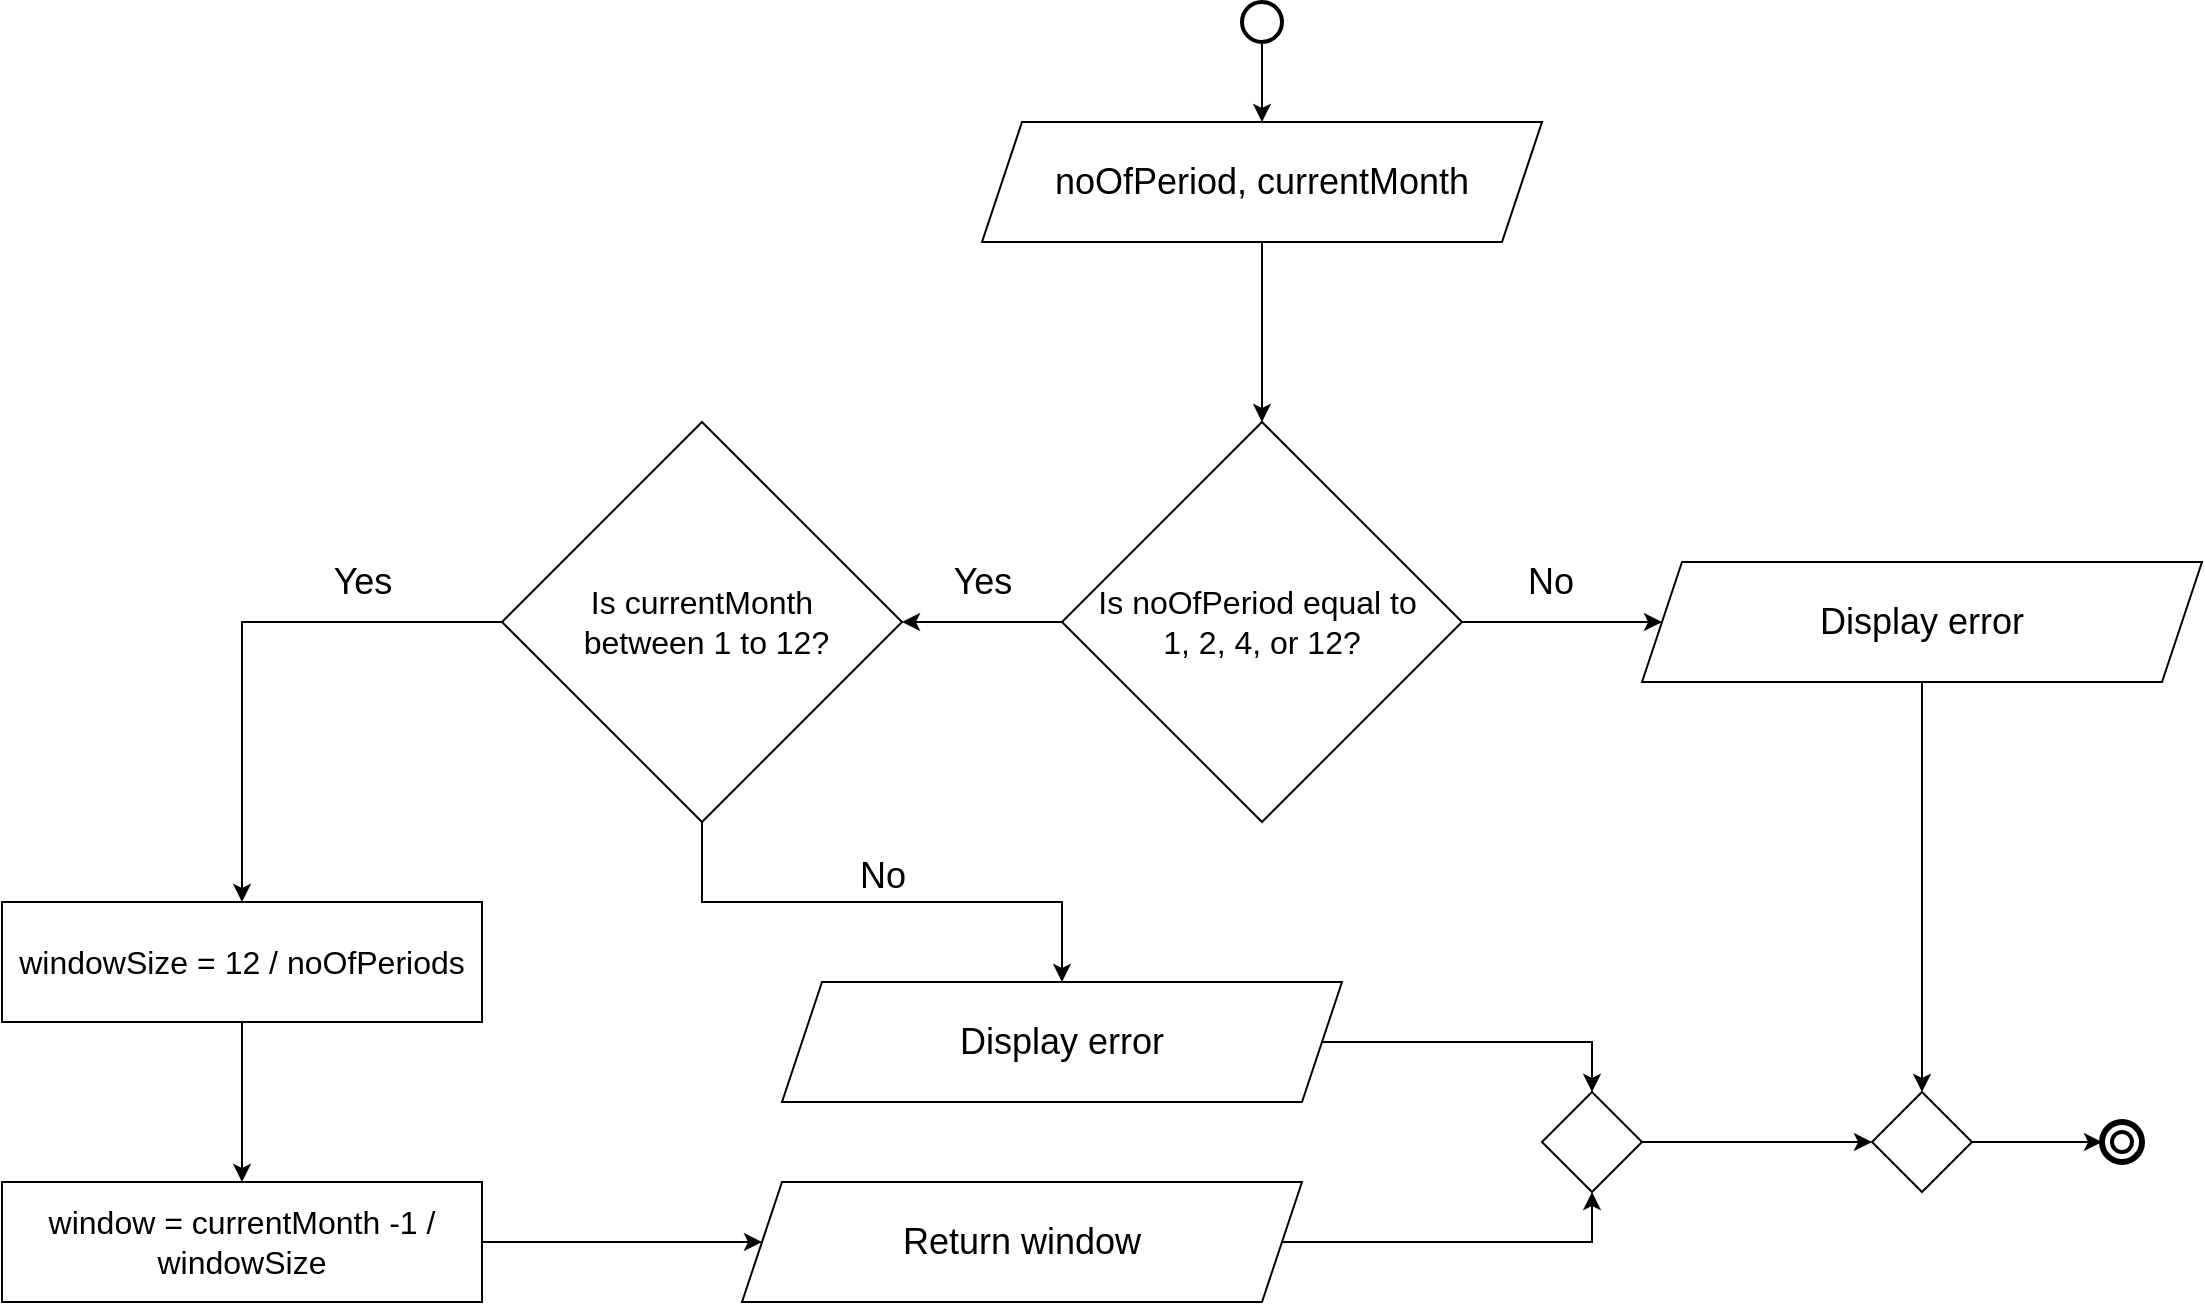 <mxfile version="28.2.5">
  <diagram name="Page-1" id="vrbAwT2eVjEUGo6j6fI0">
    <mxGraphModel dx="2153" dy="668" grid="1" gridSize="10" guides="1" tooltips="1" connect="1" arrows="1" fold="1" page="1" pageScale="1" pageWidth="850" pageHeight="1100" math="0" shadow="0">
      <root>
        <mxCell id="0" />
        <mxCell id="1" parent="0" />
        <mxCell id="bnRLlg24KAo-IlNEHpzN-5" value="" style="edgeStyle=orthogonalEdgeStyle;rounded=0;orthogonalLoop=1;jettySize=auto;html=1;" edge="1" parent="1" source="bnRLlg24KAo-IlNEHpzN-1" target="bnRLlg24KAo-IlNEHpzN-4">
          <mxGeometry relative="1" as="geometry" />
        </mxCell>
        <mxCell id="bnRLlg24KAo-IlNEHpzN-1" value="&lt;font style=&quot;font-size: 18px;&quot;&gt;noOfPeriod, currentMonth&lt;/font&gt;" style="shape=parallelogram;perimeter=parallelogramPerimeter;whiteSpace=wrap;html=1;fixedSize=1;" vertex="1" parent="1">
          <mxGeometry x="310" y="110" width="280" height="60" as="geometry" />
        </mxCell>
        <mxCell id="bnRLlg24KAo-IlNEHpzN-9" value="" style="edgeStyle=orthogonalEdgeStyle;rounded=0;orthogonalLoop=1;jettySize=auto;html=1;" edge="1" parent="1" source="bnRLlg24KAo-IlNEHpzN-4" target="bnRLlg24KAo-IlNEHpzN-8">
          <mxGeometry relative="1" as="geometry" />
        </mxCell>
        <mxCell id="bnRLlg24KAo-IlNEHpzN-34" value="Yes" style="edgeLabel;html=1;align=center;verticalAlign=middle;resizable=0;points=[];fontSize=18;" vertex="1" connectable="0" parent="bnRLlg24KAo-IlNEHpzN-9">
          <mxGeometry x="-0.078" y="-1" relative="1" as="geometry">
            <mxPoint x="-3" y="-19" as="offset" />
          </mxGeometry>
        </mxCell>
        <mxCell id="bnRLlg24KAo-IlNEHpzN-15" style="edgeStyle=orthogonalEdgeStyle;rounded=0;orthogonalLoop=1;jettySize=auto;html=1;exitX=1;exitY=0.5;exitDx=0;exitDy=0;entryX=0;entryY=0.5;entryDx=0;entryDy=0;" edge="1" parent="1" source="bnRLlg24KAo-IlNEHpzN-4" target="bnRLlg24KAo-IlNEHpzN-14">
          <mxGeometry relative="1" as="geometry" />
        </mxCell>
        <mxCell id="bnRLlg24KAo-IlNEHpzN-32" value="&lt;font style=&quot;font-size: 18px;&quot;&gt;No&lt;/font&gt;" style="edgeLabel;html=1;align=center;verticalAlign=middle;resizable=0;points=[];" vertex="1" connectable="0" parent="bnRLlg24KAo-IlNEHpzN-15">
          <mxGeometry x="-0.122" relative="1" as="geometry">
            <mxPoint y="-20" as="offset" />
          </mxGeometry>
        </mxCell>
        <mxCell id="bnRLlg24KAo-IlNEHpzN-4" value="&lt;span style=&quot;font-size: 16px;&quot;&gt;Is noOfPeriod equal to&amp;nbsp;&lt;/span&gt;&lt;div&gt;&lt;span style=&quot;font-size: 16px;&quot;&gt;1, 2, 4, or 12?&lt;/span&gt;&lt;/div&gt;" style="rhombus;whiteSpace=wrap;html=1;" vertex="1" parent="1">
          <mxGeometry x="350" y="260" width="200" height="200" as="geometry" />
        </mxCell>
        <mxCell id="bnRLlg24KAo-IlNEHpzN-11" value="" style="edgeStyle=orthogonalEdgeStyle;rounded=0;orthogonalLoop=1;jettySize=auto;html=1;" edge="1" parent="1" source="bnRLlg24KAo-IlNEHpzN-8" target="bnRLlg24KAo-IlNEHpzN-10">
          <mxGeometry relative="1" as="geometry" />
        </mxCell>
        <mxCell id="bnRLlg24KAo-IlNEHpzN-38" value="Yes" style="edgeLabel;html=1;align=center;verticalAlign=middle;resizable=0;points=[];fontSize=18;" vertex="1" connectable="0" parent="bnRLlg24KAo-IlNEHpzN-11">
          <mxGeometry x="-0.49" y="-1" relative="1" as="geometry">
            <mxPoint x="-1" y="-19" as="offset" />
          </mxGeometry>
        </mxCell>
        <mxCell id="bnRLlg24KAo-IlNEHpzN-17" style="edgeStyle=orthogonalEdgeStyle;rounded=0;orthogonalLoop=1;jettySize=auto;html=1;exitX=0.5;exitY=1;exitDx=0;exitDy=0;entryX=0.5;entryY=0;entryDx=0;entryDy=0;" edge="1" parent="1" source="bnRLlg24KAo-IlNEHpzN-8" target="bnRLlg24KAo-IlNEHpzN-16">
          <mxGeometry relative="1" as="geometry" />
        </mxCell>
        <mxCell id="bnRLlg24KAo-IlNEHpzN-37" value="No" style="edgeLabel;html=1;align=center;verticalAlign=middle;resizable=0;points=[];fontSize=18;" vertex="1" connectable="0" parent="bnRLlg24KAo-IlNEHpzN-17">
          <mxGeometry x="-0.038" y="1" relative="1" as="geometry">
            <mxPoint x="5" y="-12" as="offset" />
          </mxGeometry>
        </mxCell>
        <mxCell id="bnRLlg24KAo-IlNEHpzN-8" value="&lt;span style=&quot;font-size: 16px;&quot;&gt;Is currentMonth&lt;/span&gt;&lt;div&gt;&lt;span style=&quot;font-size: 16px;&quot;&gt;&amp;nbsp;between 1 to 12?&lt;/span&gt;&lt;/div&gt;" style="rhombus;whiteSpace=wrap;html=1;" vertex="1" parent="1">
          <mxGeometry x="70" y="260" width="200" height="200" as="geometry" />
        </mxCell>
        <mxCell id="bnRLlg24KAo-IlNEHpzN-13" value="" style="edgeStyle=orthogonalEdgeStyle;rounded=0;orthogonalLoop=1;jettySize=auto;html=1;" edge="1" parent="1" source="bnRLlg24KAo-IlNEHpzN-10" target="bnRLlg24KAo-IlNEHpzN-12">
          <mxGeometry relative="1" as="geometry" />
        </mxCell>
        <mxCell id="bnRLlg24KAo-IlNEHpzN-10" value="&lt;font style=&quot;font-size: 16px;&quot;&gt;windowSize = 12 / noOfPeriods&lt;/font&gt;" style="whiteSpace=wrap;html=1;" vertex="1" parent="1">
          <mxGeometry x="-180" y="500" width="240" height="60" as="geometry" />
        </mxCell>
        <mxCell id="bnRLlg24KAo-IlNEHpzN-19" style="edgeStyle=orthogonalEdgeStyle;rounded=0;orthogonalLoop=1;jettySize=auto;html=1;exitX=1;exitY=0.5;exitDx=0;exitDy=0;entryX=0;entryY=0.5;entryDx=0;entryDy=0;" edge="1" parent="1" source="bnRLlg24KAo-IlNEHpzN-12" target="bnRLlg24KAo-IlNEHpzN-18">
          <mxGeometry relative="1" as="geometry" />
        </mxCell>
        <mxCell id="bnRLlg24KAo-IlNEHpzN-12" value="&lt;font style=&quot;font-size: 16px;&quot;&gt;window = currentMonth -1 / windowSize&lt;/font&gt;" style="whiteSpace=wrap;html=1;" vertex="1" parent="1">
          <mxGeometry x="-180" y="640" width="240" height="60" as="geometry" />
        </mxCell>
        <mxCell id="bnRLlg24KAo-IlNEHpzN-23" style="edgeStyle=orthogonalEdgeStyle;rounded=0;orthogonalLoop=1;jettySize=auto;html=1;exitX=0.5;exitY=1;exitDx=0;exitDy=0;entryX=0.5;entryY=0;entryDx=0;entryDy=0;" edge="1" parent="1" source="bnRLlg24KAo-IlNEHpzN-14" target="bnRLlg24KAo-IlNEHpzN-22">
          <mxGeometry relative="1" as="geometry" />
        </mxCell>
        <mxCell id="bnRLlg24KAo-IlNEHpzN-14" value="&lt;font style=&quot;font-size: 18px;&quot;&gt;Display error&lt;/font&gt;" style="shape=parallelogram;perimeter=parallelogramPerimeter;whiteSpace=wrap;html=1;fixedSize=1;" vertex="1" parent="1">
          <mxGeometry x="640" y="330" width="280" height="60" as="geometry" />
        </mxCell>
        <mxCell id="bnRLlg24KAo-IlNEHpzN-27" style="edgeStyle=orthogonalEdgeStyle;rounded=0;orthogonalLoop=1;jettySize=auto;html=1;exitX=1;exitY=0.5;exitDx=0;exitDy=0;entryX=0.5;entryY=0;entryDx=0;entryDy=0;" edge="1" parent="1" source="bnRLlg24KAo-IlNEHpzN-16" target="bnRLlg24KAo-IlNEHpzN-25">
          <mxGeometry relative="1" as="geometry" />
        </mxCell>
        <mxCell id="bnRLlg24KAo-IlNEHpzN-16" value="&lt;font style=&quot;font-size: 18px;&quot;&gt;Display error&lt;/font&gt;" style="shape=parallelogram;perimeter=parallelogramPerimeter;whiteSpace=wrap;html=1;fixedSize=1;" vertex="1" parent="1">
          <mxGeometry x="210" y="540" width="280" height="60" as="geometry" />
        </mxCell>
        <mxCell id="bnRLlg24KAo-IlNEHpzN-26" style="edgeStyle=orthogonalEdgeStyle;rounded=0;orthogonalLoop=1;jettySize=auto;html=1;exitX=1;exitY=0.5;exitDx=0;exitDy=0;entryX=0.5;entryY=1;entryDx=0;entryDy=0;" edge="1" parent="1" source="bnRLlg24KAo-IlNEHpzN-18" target="bnRLlg24KAo-IlNEHpzN-25">
          <mxGeometry relative="1" as="geometry" />
        </mxCell>
        <mxCell id="bnRLlg24KAo-IlNEHpzN-18" value="&lt;font style=&quot;font-size: 18px;&quot;&gt;Return window&lt;/font&gt;" style="shape=parallelogram;perimeter=parallelogramPerimeter;whiteSpace=wrap;html=1;fixedSize=1;" vertex="1" parent="1">
          <mxGeometry x="190" y="640" width="280" height="60" as="geometry" />
        </mxCell>
        <mxCell id="bnRLlg24KAo-IlNEHpzN-21" value="" style="points=[[0.145,0.145,0],[0.5,0,0],[0.855,0.145,0],[1,0.5,0],[0.855,0.855,0],[0.5,1,0],[0.145,0.855,0],[0,0.5,0]];shape=mxgraph.bpmn.event;html=1;verticalLabelPosition=bottom;labelBackgroundColor=#ffffff;verticalAlign=top;align=center;perimeter=ellipsePerimeter;outlineConnect=0;aspect=fixed;outline=end;symbol=terminate2;" vertex="1" parent="1">
          <mxGeometry x="870" y="610" width="20" height="20" as="geometry" />
        </mxCell>
        <mxCell id="bnRLlg24KAo-IlNEHpzN-29" style="edgeStyle=orthogonalEdgeStyle;rounded=0;orthogonalLoop=1;jettySize=auto;html=1;exitX=1;exitY=0.5;exitDx=0;exitDy=0;entryX=0;entryY=0.5;entryDx=0;entryDy=0;entryPerimeter=0;" edge="1" parent="1" source="bnRLlg24KAo-IlNEHpzN-22" target="bnRLlg24KAo-IlNEHpzN-21">
          <mxGeometry relative="1" as="geometry">
            <mxPoint x="880" y="619.571" as="targetPoint" />
          </mxGeometry>
        </mxCell>
        <mxCell id="bnRLlg24KAo-IlNEHpzN-22" value="" style="rhombus;whiteSpace=wrap;html=1;" vertex="1" parent="1">
          <mxGeometry x="755" y="595" width="50" height="50" as="geometry" />
        </mxCell>
        <mxCell id="bnRLlg24KAo-IlNEHpzN-28" style="edgeStyle=orthogonalEdgeStyle;rounded=0;orthogonalLoop=1;jettySize=auto;html=1;exitX=1;exitY=0.5;exitDx=0;exitDy=0;entryX=0;entryY=0.5;entryDx=0;entryDy=0;" edge="1" parent="1" source="bnRLlg24KAo-IlNEHpzN-25" target="bnRLlg24KAo-IlNEHpzN-22">
          <mxGeometry relative="1" as="geometry" />
        </mxCell>
        <mxCell id="bnRLlg24KAo-IlNEHpzN-25" value="" style="rhombus;whiteSpace=wrap;html=1;" vertex="1" parent="1">
          <mxGeometry x="590" y="595" width="50" height="50" as="geometry" />
        </mxCell>
        <mxCell id="bnRLlg24KAo-IlNEHpzN-31" style="edgeStyle=orthogonalEdgeStyle;rounded=0;orthogonalLoop=1;jettySize=auto;html=1;exitX=0.5;exitY=1;exitDx=0;exitDy=0;exitPerimeter=0;entryX=0.5;entryY=0;entryDx=0;entryDy=0;" edge="1" parent="1" source="bnRLlg24KAo-IlNEHpzN-30" target="bnRLlg24KAo-IlNEHpzN-1">
          <mxGeometry relative="1" as="geometry" />
        </mxCell>
        <mxCell id="bnRLlg24KAo-IlNEHpzN-30" value="" style="strokeWidth=2;html=1;shape=mxgraph.flowchart.start_2;whiteSpace=wrap;" vertex="1" parent="1">
          <mxGeometry x="440" y="50" width="20" height="20" as="geometry" />
        </mxCell>
        <mxCell id="bnRLlg24KAo-IlNEHpzN-20" value="" style="strokeWidth=2;html=1;shape=mxgraph.flowchart.start_2;whiteSpace=wrap;" vertex="1" parent="1">
          <mxGeometry x="875" y="615" width="10" height="10" as="geometry" />
        </mxCell>
      </root>
    </mxGraphModel>
  </diagram>
</mxfile>
